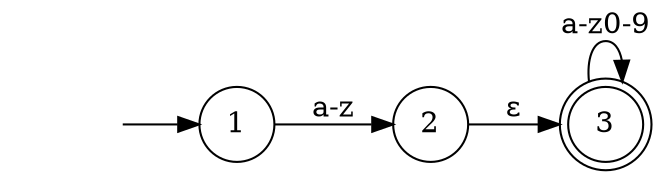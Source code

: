 digraph Var {
	graph [rankdir=LR, margin=0.01]
	node [shape=circle]

	// set up special states here (pseudo start and final)
	"" [shape=none]
	3 [shape=doublecircle]

	"" -> 1
	1 -> 2 [label="a-z"]
	2 -> 3 [label="&epsilon;"]
	3 -> 3 [label="a-z0-9"]
}

digraph Num {
	graph [rankdir=LR, margin=0.01]
	node [shape=circle]

	// set up special states here (pseudo start and final)
	"" [shape=none]
	2 [shape=doublecircle]

	"" -> 1
	1 -> 2 [label="0-9"]
	2 -> 2 [label="0-9"]
}

digraph Plus {
	graph [rankdir=LR, margin=0.01]
	node [shape=circle]

	// set up special states here (pseudo start and final)
	"" [shape=none]
	2 [shape=doublecircle]

	"" -> 1
	1 -> 2 [label="+"]
}
